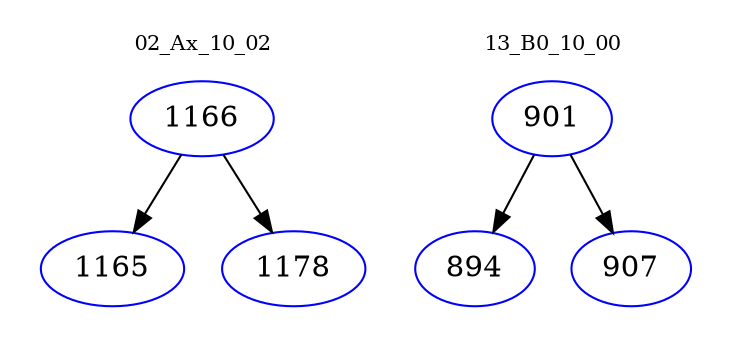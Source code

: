 digraph{
subgraph cluster_0 {
color = white
label = "02_Ax_10_02";
fontsize=10;
T0_1166 [label="1166", color="blue"]
T0_1166 -> T0_1165 [color="black"]
T0_1165 [label="1165", color="blue"]
T0_1166 -> T0_1178 [color="black"]
T0_1178 [label="1178", color="blue"]
}
subgraph cluster_1 {
color = white
label = "13_B0_10_00";
fontsize=10;
T1_901 [label="901", color="blue"]
T1_901 -> T1_894 [color="black"]
T1_894 [label="894", color="blue"]
T1_901 -> T1_907 [color="black"]
T1_907 [label="907", color="blue"]
}
}
